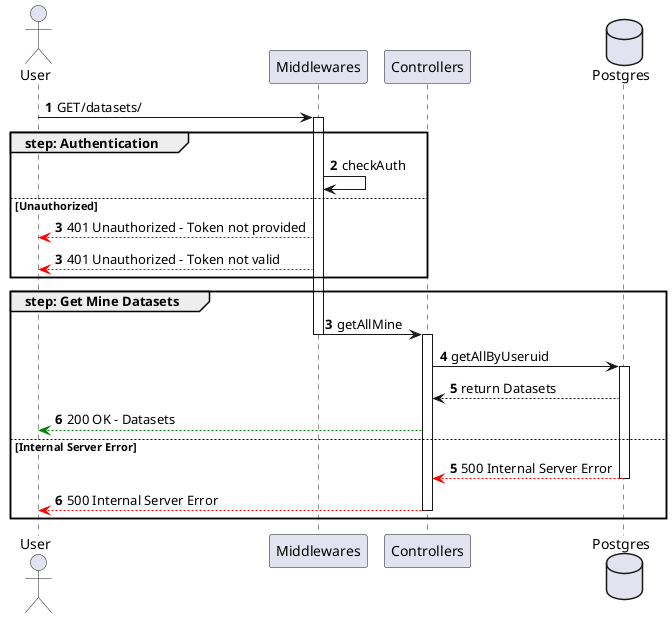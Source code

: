 @startuml GetMineDatasets

actor User

participant Middlewares
participant Controllers
database Postgres

autonumber 
User -> Middlewares ++: GET/datasets/
group step: Authentication
    Middlewares -> Middlewares : checkAuth
else Unauthorized
    autonumber 3
    Middlewares --[#red]> User : 401 Unauthorized - Token not provided
    autonumber 3
    Middlewares --[#red]> User : 401 Unauthorized - Token not valid
end

group step: Get Mine Datasets   
    autonumber 3
    Middlewares -> Controllers --++: getAllMine
    Controllers -> Postgres ++: getAllByUseruid
    Postgres --> Controllers : return Datasets
    Controllers --[#green]> User : 200 OK - Datasets
else Internal Server Error
    autonumber 5
    Postgres --[#red]> Controllers --: 500 Internal Server Error
    Controllers --[#red]> User --: 500 Internal Server Error
end

@enduml

